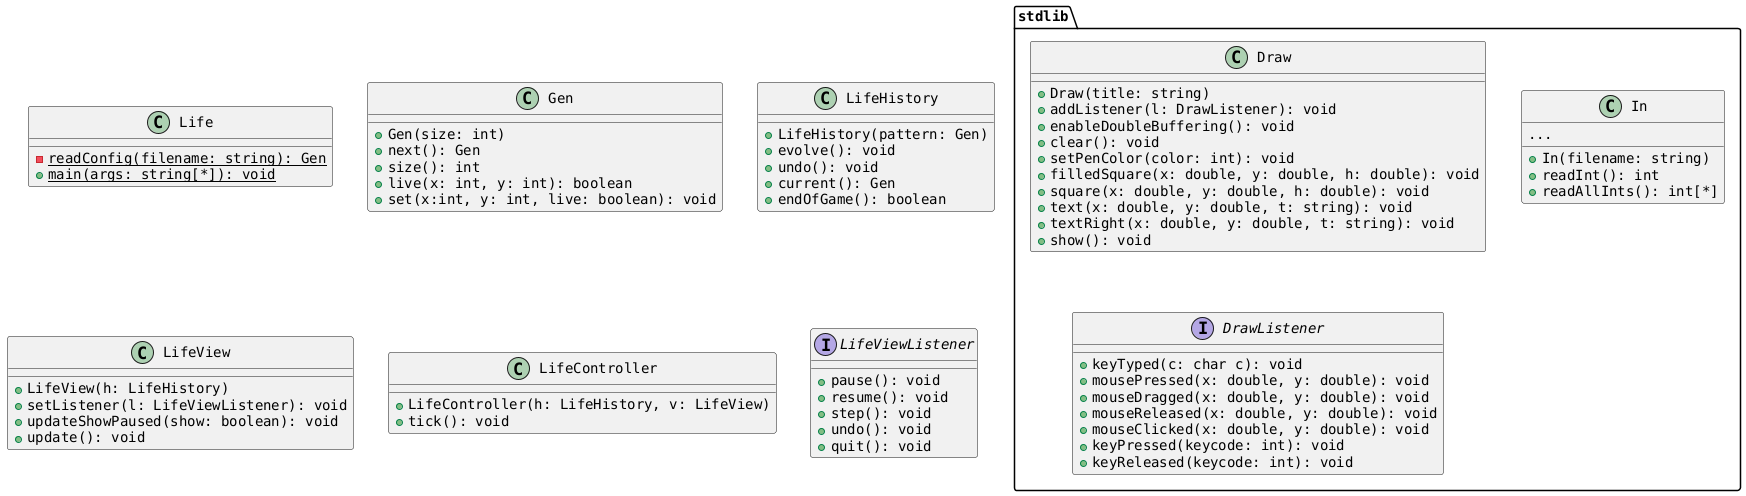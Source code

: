 @startuml

'-----------------------------------------------------------------------
' Colors and fonts

skinparam defaultFontName "DejaVu Sans Mono"

'-----------------------------------------------------------------------

class Life {
  -{static} readConfig(filename: string): Gen
  +{static} main(args: string[*]): void
}

class Gen {
  +Gen(size: int)
  +next(): Gen
  +size(): int
  +live(x: int, y: int): boolean
  +set(x:int, y: int, live: boolean): void
}

class LifeHistory {
  +LifeHistory(pattern: Gen)
  +evolve(): void
  +undo(): void
  +current(): Gen
  +endOfGame(): boolean
}

class LifeView {
  +LifeView(h: LifeHistory)
  +setListener(l: LifeViewListener): void
  +updateShowPaused(show: boolean): void
  +update(): void
}

class LifeController {
  +LifeController(h: LifeHistory, v: LifeView)
  +tick(): void
}

interface LifeViewListener {
  +pause(): void
  +resume(): void
  +step(): void
  +undo(): void
  +quit(): void
}

package stdlib {
  class Draw {
    +Draw(title: string)
    +addListener(l: DrawListener): void
    +enableDoubleBuffering(): void
    +clear(): void
    +setPenColor(color: int): void
    +filledSquare(x: double, y: double, h: double): void
    +square(x: double, y: double, h: double): void
    +text(x: double, y: double, t: string): void
    +textRight(x: double, y: double, t: string): void
    +show(): void
  }

  class In {
    +In(filename: string)
    +readInt(): int
    +readAllInts(): int[*]
    ...
  }

  interface DrawListener {
    +keyTyped(c: char c): void
    +mousePressed(x: double, y: double): void
    +mouseDragged(x: double, y: double): void
    +mouseReleased(x: double, y: double): void
    +mouseClicked(x: double, y: double): void
    +keyPressed(keycode: int): void
    +keyReleased(keycode: int): void
  }
}

' Life .left.> In: use
' LifeView -left- Draw

@enduml
